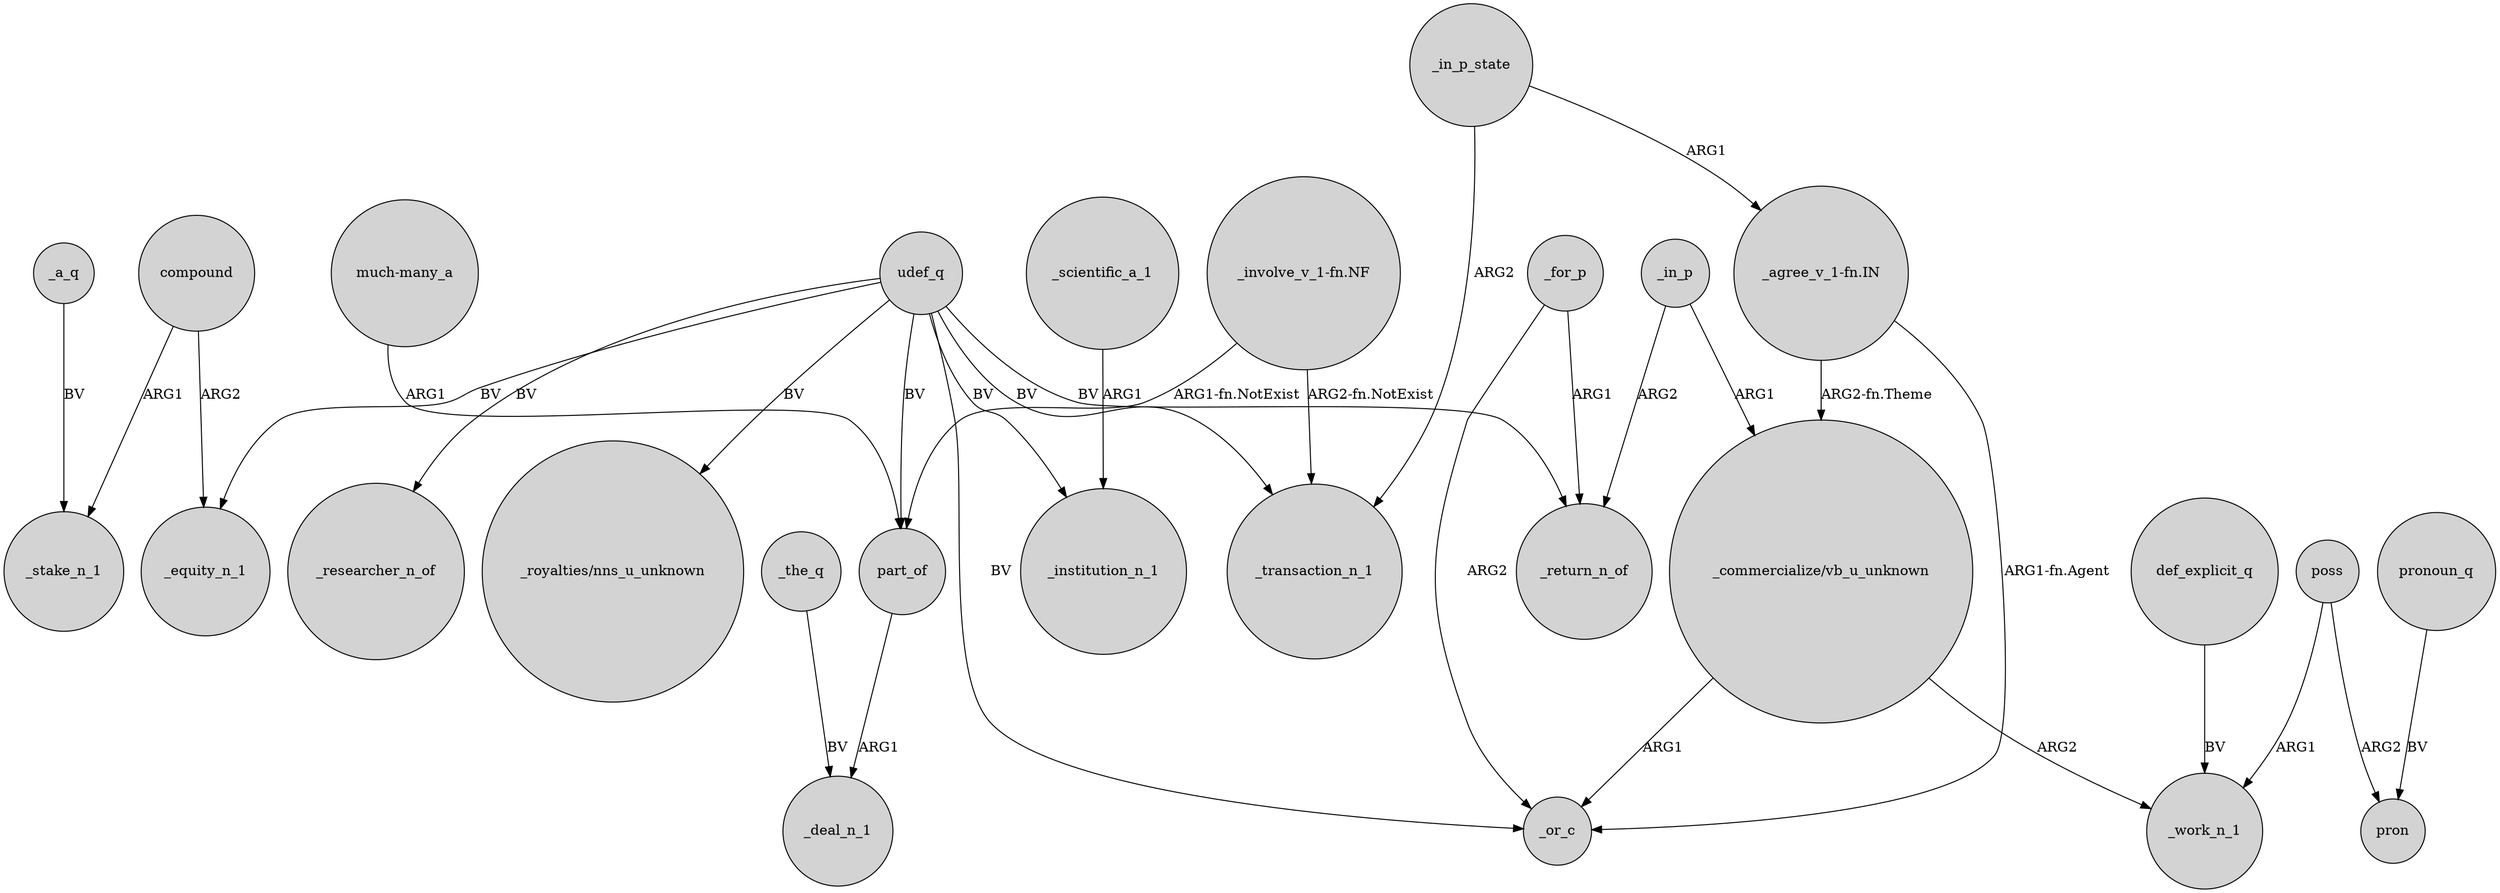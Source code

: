 digraph {
	node [shape=circle style=filled]
	_a_q -> _stake_n_1 [label=BV]
	udef_q -> part_of [label=BV]
	_for_p -> _return_n_of [label=ARG1]
	poss -> pron [label=ARG2]
	"_involve_v_1-fn.NF" -> _transaction_n_1 [label="ARG2-fn.NotExist"]
	_the_q -> _deal_n_1 [label=BV]
	"much-many_a" -> part_of [label=ARG1]
	udef_q -> _return_n_of [label=BV]
	"_commercialize/vb_u_unknown" -> _work_n_1 [label=ARG2]
	poss -> _work_n_1 [label=ARG1]
	_in_p_state -> "_agree_v_1-fn.IN" [label=ARG1]
	udef_q -> "_royalties/nns_u_unknown" [label=BV]
	_in_p -> "_commercialize/vb_u_unknown" [label=ARG1]
	"_involve_v_1-fn.NF" -> part_of [label="ARG1-fn.NotExist"]
	compound -> _equity_n_1 [label=ARG2]
	udef_q -> _or_c [label=BV]
	_in_p -> _return_n_of [label=ARG2]
	udef_q -> _institution_n_1 [label=BV]
	"_commercialize/vb_u_unknown" -> _or_c [label=ARG1]
	pronoun_q -> pron [label=BV]
	part_of -> _deal_n_1 [label=ARG1]
	udef_q -> _researcher_n_of [label=BV]
	"_agree_v_1-fn.IN" -> _or_c [label="ARG1-fn.Agent"]
	udef_q -> _equity_n_1 [label=BV]
	udef_q -> _transaction_n_1 [label=BV]
	compound -> _stake_n_1 [label=ARG1]
	_scientific_a_1 -> _institution_n_1 [label=ARG1]
	def_explicit_q -> _work_n_1 [label=BV]
	_in_p_state -> _transaction_n_1 [label=ARG2]
	"_agree_v_1-fn.IN" -> "_commercialize/vb_u_unknown" [label="ARG2-fn.Theme"]
	_for_p -> _or_c [label=ARG2]
}
